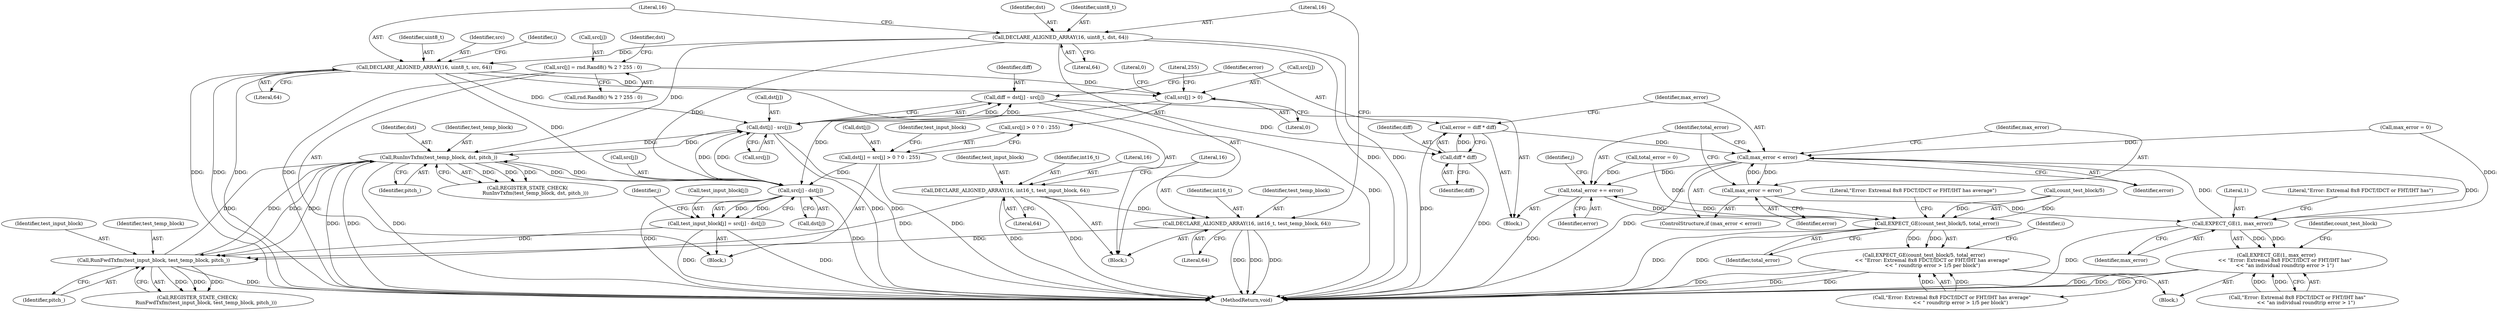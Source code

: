 digraph "1_Android_5a9753fca56f0eeb9f61e342b2fccffc364f9426_84@integer" {
"1000222" [label="(Call,error = diff * diff)"];
"1000224" [label="(Call,diff * diff)"];
"1000212" [label="(Call,diff = dst[j] - src[j])"];
"1000214" [label="(Call,dst[j] - src[j])"];
"1000183" [label="(Call,src[j] - dst[j])"];
"1000130" [label="(Call,DECLARE_ALIGNED_ARRAY(16, uint8_t, src, 64))"];
"1000125" [label="(Call,DECLARE_ALIGNED_ARRAY(16, uint8_t, dst, 64))"];
"1000172" [label="(Call,src[j] > 0)"];
"1000157" [label="(Call,src[j] = rnd.Rand8() % 2 ? 255 : 0)"];
"1000167" [label="(Call,dst[j] = src[j] > 0 ? 0 : 255)"];
"1000196" [label="(Call,RunInvTxfm(test_temp_block, dst, pitch_))"];
"1000191" [label="(Call,RunFwdTxfm(test_input_block, test_temp_block, pitch_))"];
"1000179" [label="(Call,test_input_block[j] = src[j] - dst[j])"];
"1000115" [label="(Call,DECLARE_ALIGNED_ARRAY(16, int16_t, test_input_block, 64))"];
"1000120" [label="(Call,DECLARE_ALIGNED_ARRAY(16, int16_t, test_temp_block, 64))"];
"1000228" [label="(Call,max_error < error)"];
"1000231" [label="(Call,max_error = error)"];
"1000238" [label="(Call,EXPECT_GE(1, max_error))"];
"1000237" [label="(Call,EXPECT_GE(1, max_error)\n           << \"Error: Extremal 8x8 FDCT/IDCT or FHT/IHT has\"\n           << \"an individual roundtrip error > 1\")"];
"1000234" [label="(Call,total_error += error)"];
"1000245" [label="(Call,EXPECT_GE(count_test_block/5, total_error))"];
"1000244" [label="(Call,EXPECT_GE(count_test_block/5, total_error)\n           << \"Error: Extremal 8x8 FDCT/IDCT or FHT/IHT has average\"\n           << \" roundtrip error > 1/5 per block\")"];
"1000108" [label="(Call,total_error = 0)"];
"1000249" [label="(Identifier,total_error)"];
"1000117" [label="(Identifier,int16_t)"];
"1000199" [label="(Identifier,pitch_)"];
"1000235" [label="(Identifier,total_error)"];
"1000197" [label="(Identifier,test_temp_block)"];
"1000120" [label="(Call,DECLARE_ALIGNED_ARRAY(16, int16_t, test_temp_block, 64))"];
"1000180" [label="(Call,test_input_block[j])"];
"1000127" [label="(Identifier,uint8_t)"];
"1000230" [label="(Identifier,error)"];
"1000191" [label="(Call,RunFwdTxfm(test_input_block, test_temp_block, pitch_))"];
"1000176" [label="(Literal,0)"];
"1000187" [label="(Call,dst[j])"];
"1000131" [label="(Literal,16)"];
"1000128" [label="(Identifier,dst)"];
"1000161" [label="(Call,rnd.Rand8() % 2 ? 255 : 0)"];
"1000158" [label="(Call,src[j])"];
"1000218" [label="(Call,src[j])"];
"1000134" [label="(Literal,64)"];
"1000122" [label="(Identifier,int16_t)"];
"1000104" [label="(Call,max_error = 0)"];
"1000116" [label="(Literal,16)"];
"1000226" [label="(Identifier,diff)"];
"1000125" [label="(Call,DECLARE_ALIGNED_ARRAY(16, uint8_t, dst, 64))"];
"1000101" [label="(Block,)"];
"1000179" [label="(Call,test_input_block[j] = src[j] - dst[j])"];
"1000232" [label="(Identifier,max_error)"];
"1000144" [label="(Identifier,i)"];
"1000212" [label="(Call,diff = dst[j] - src[j])"];
"1000253" [label="(MethodReturn,void)"];
"1000236" [label="(Identifier,error)"];
"1000178" [label="(Literal,255)"];
"1000118" [label="(Identifier,test_input_block)"];
"1000173" [label="(Call,src[j])"];
"1000227" [label="(ControlStructure,if (max_error < error))"];
"1000246" [label="(Call,count_test_block/5)"];
"1000238" [label="(Call,EXPECT_GE(1, max_error))"];
"1000224" [label="(Call,diff * diff)"];
"1000231" [label="(Call,max_error = error)"];
"1000222" [label="(Call,error = diff * diff)"];
"1000172" [label="(Call,src[j] > 0)"];
"1000234" [label="(Call,total_error += error)"];
"1000209" [label="(Identifier,j)"];
"1000169" [label="(Identifier,dst)"];
"1000126" [label="(Literal,16)"];
"1000132" [label="(Identifier,uint8_t)"];
"1000130" [label="(Call,DECLARE_ALIGNED_ARRAY(16, uint8_t, src, 64))"];
"1000184" [label="(Call,src[j])"];
"1000244" [label="(Call,EXPECT_GE(count_test_block/5, total_error)\n           << \"Error: Extremal 8x8 FDCT/IDCT or FHT/IHT has average\"\n           << \" roundtrip error > 1/5 per block\")"];
"1000237" [label="(Call,EXPECT_GE(1, max_error)\n           << \"Error: Extremal 8x8 FDCT/IDCT or FHT/IHT has\"\n           << \"an individual roundtrip error > 1\")"];
"1000115" [label="(Call,DECLARE_ALIGNED_ARRAY(16, int16_t, test_input_block, 64))"];
"1000240" [label="(Identifier,max_error)"];
"1000133" [label="(Identifier,src)"];
"1000193" [label="(Identifier,test_temp_block)"];
"1000129" [label="(Literal,64)"];
"1000190" [label="(Call,REGISTER_STATE_CHECK(\n           RunFwdTxfm(test_input_block, test_temp_block, pitch_)))"];
"1000156" [label="(Block,)"];
"1000241" [label="(Call,\"Error: Extremal 8x8 FDCT/IDCT or FHT/IHT has\"\n           << \"an individual roundtrip error > 1\")"];
"1000198" [label="(Identifier,dst)"];
"1000239" [label="(Literal,1)"];
"1000192" [label="(Identifier,test_input_block)"];
"1000183" [label="(Call,src[j] - dst[j])"];
"1000195" [label="(Call,REGISTER_STATE_CHECK(\n          RunInvTxfm(test_temp_block, dst, pitch_)))"];
"1000210" [label="(Block,)"];
"1000214" [label="(Call,dst[j] - src[j])"];
"1000177" [label="(Literal,0)"];
"1000233" [label="(Identifier,error)"];
"1000155" [label="(Identifier,j)"];
"1000171" [label="(Call,src[j] > 0 ? 0 : 255)"];
"1000247" [label="(Identifier,count_test_block)"];
"1000138" [label="(Identifier,i)"];
"1000145" [label="(Block,)"];
"1000223" [label="(Identifier,error)"];
"1000157" [label="(Call,src[j] = rnd.Rand8() % 2 ? 255 : 0)"];
"1000242" [label="(Literal,\"Error: Extremal 8x8 FDCT/IDCT or FHT/IHT has\")"];
"1000167" [label="(Call,dst[j] = src[j] > 0 ? 0 : 255)"];
"1000251" [label="(Literal,\"Error: Extremal 8x8 FDCT/IDCT or FHT/IHT has average\")"];
"1000194" [label="(Identifier,pitch_)"];
"1000196" [label="(Call,RunInvTxfm(test_temp_block, dst, pitch_))"];
"1000225" [label="(Identifier,diff)"];
"1000119" [label="(Literal,64)"];
"1000124" [label="(Literal,64)"];
"1000213" [label="(Identifier,diff)"];
"1000123" [label="(Identifier,test_temp_block)"];
"1000168" [label="(Call,dst[j])"];
"1000228" [label="(Call,max_error < error)"];
"1000181" [label="(Identifier,test_input_block)"];
"1000245" [label="(Call,EXPECT_GE(count_test_block/5, total_error))"];
"1000250" [label="(Call,\"Error: Extremal 8x8 FDCT/IDCT or FHT/IHT has average\"\n           << \" roundtrip error > 1/5 per block\")"];
"1000215" [label="(Call,dst[j])"];
"1000229" [label="(Identifier,max_error)"];
"1000121" [label="(Literal,16)"];
"1000222" -> "1000210"  [label="AST: "];
"1000222" -> "1000224"  [label="CFG: "];
"1000223" -> "1000222"  [label="AST: "];
"1000224" -> "1000222"  [label="AST: "];
"1000229" -> "1000222"  [label="CFG: "];
"1000222" -> "1000253"  [label="DDG: "];
"1000224" -> "1000222"  [label="DDG: "];
"1000222" -> "1000228"  [label="DDG: "];
"1000224" -> "1000226"  [label="CFG: "];
"1000225" -> "1000224"  [label="AST: "];
"1000226" -> "1000224"  [label="AST: "];
"1000224" -> "1000253"  [label="DDG: "];
"1000212" -> "1000224"  [label="DDG: "];
"1000212" -> "1000210"  [label="AST: "];
"1000212" -> "1000214"  [label="CFG: "];
"1000213" -> "1000212"  [label="AST: "];
"1000214" -> "1000212"  [label="AST: "];
"1000223" -> "1000212"  [label="CFG: "];
"1000212" -> "1000253"  [label="DDG: "];
"1000214" -> "1000212"  [label="DDG: "];
"1000214" -> "1000212"  [label="DDG: "];
"1000214" -> "1000218"  [label="CFG: "];
"1000215" -> "1000214"  [label="AST: "];
"1000218" -> "1000214"  [label="AST: "];
"1000214" -> "1000253"  [label="DDG: "];
"1000214" -> "1000253"  [label="DDG: "];
"1000214" -> "1000196"  [label="DDG: "];
"1000183" -> "1000214"  [label="DDG: "];
"1000183" -> "1000214"  [label="DDG: "];
"1000196" -> "1000214"  [label="DDG: "];
"1000130" -> "1000214"  [label="DDG: "];
"1000183" -> "1000179"  [label="AST: "];
"1000183" -> "1000187"  [label="CFG: "];
"1000184" -> "1000183"  [label="AST: "];
"1000187" -> "1000183"  [label="AST: "];
"1000179" -> "1000183"  [label="CFG: "];
"1000183" -> "1000253"  [label="DDG: "];
"1000183" -> "1000253"  [label="DDG: "];
"1000183" -> "1000179"  [label="DDG: "];
"1000183" -> "1000179"  [label="DDG: "];
"1000130" -> "1000183"  [label="DDG: "];
"1000172" -> "1000183"  [label="DDG: "];
"1000167" -> "1000183"  [label="DDG: "];
"1000125" -> "1000183"  [label="DDG: "];
"1000196" -> "1000183"  [label="DDG: "];
"1000183" -> "1000196"  [label="DDG: "];
"1000130" -> "1000101"  [label="AST: "];
"1000130" -> "1000134"  [label="CFG: "];
"1000131" -> "1000130"  [label="AST: "];
"1000132" -> "1000130"  [label="AST: "];
"1000133" -> "1000130"  [label="AST: "];
"1000134" -> "1000130"  [label="AST: "];
"1000138" -> "1000130"  [label="CFG: "];
"1000130" -> "1000253"  [label="DDG: "];
"1000130" -> "1000253"  [label="DDG: "];
"1000130" -> "1000253"  [label="DDG: "];
"1000125" -> "1000130"  [label="DDG: "];
"1000130" -> "1000172"  [label="DDG: "];
"1000125" -> "1000101"  [label="AST: "];
"1000125" -> "1000129"  [label="CFG: "];
"1000126" -> "1000125"  [label="AST: "];
"1000127" -> "1000125"  [label="AST: "];
"1000128" -> "1000125"  [label="AST: "];
"1000129" -> "1000125"  [label="AST: "];
"1000131" -> "1000125"  [label="CFG: "];
"1000125" -> "1000253"  [label="DDG: "];
"1000125" -> "1000253"  [label="DDG: "];
"1000125" -> "1000196"  [label="DDG: "];
"1000172" -> "1000171"  [label="AST: "];
"1000172" -> "1000176"  [label="CFG: "];
"1000173" -> "1000172"  [label="AST: "];
"1000176" -> "1000172"  [label="AST: "];
"1000177" -> "1000172"  [label="CFG: "];
"1000178" -> "1000172"  [label="CFG: "];
"1000157" -> "1000172"  [label="DDG: "];
"1000157" -> "1000156"  [label="AST: "];
"1000157" -> "1000161"  [label="CFG: "];
"1000158" -> "1000157"  [label="AST: "];
"1000161" -> "1000157"  [label="AST: "];
"1000169" -> "1000157"  [label="CFG: "];
"1000157" -> "1000253"  [label="DDG: "];
"1000167" -> "1000156"  [label="AST: "];
"1000167" -> "1000171"  [label="CFG: "];
"1000168" -> "1000167"  [label="AST: "];
"1000171" -> "1000167"  [label="AST: "];
"1000181" -> "1000167"  [label="CFG: "];
"1000167" -> "1000253"  [label="DDG: "];
"1000196" -> "1000195"  [label="AST: "];
"1000196" -> "1000199"  [label="CFG: "];
"1000197" -> "1000196"  [label="AST: "];
"1000198" -> "1000196"  [label="AST: "];
"1000199" -> "1000196"  [label="AST: "];
"1000195" -> "1000196"  [label="CFG: "];
"1000196" -> "1000253"  [label="DDG: "];
"1000196" -> "1000253"  [label="DDG: "];
"1000196" -> "1000253"  [label="DDG: "];
"1000196" -> "1000191"  [label="DDG: "];
"1000196" -> "1000191"  [label="DDG: "];
"1000196" -> "1000195"  [label="DDG: "];
"1000196" -> "1000195"  [label="DDG: "];
"1000196" -> "1000195"  [label="DDG: "];
"1000191" -> "1000196"  [label="DDG: "];
"1000191" -> "1000196"  [label="DDG: "];
"1000191" -> "1000190"  [label="AST: "];
"1000191" -> "1000194"  [label="CFG: "];
"1000192" -> "1000191"  [label="AST: "];
"1000193" -> "1000191"  [label="AST: "];
"1000194" -> "1000191"  [label="AST: "];
"1000190" -> "1000191"  [label="CFG: "];
"1000191" -> "1000253"  [label="DDG: "];
"1000191" -> "1000190"  [label="DDG: "];
"1000191" -> "1000190"  [label="DDG: "];
"1000191" -> "1000190"  [label="DDG: "];
"1000179" -> "1000191"  [label="DDG: "];
"1000115" -> "1000191"  [label="DDG: "];
"1000120" -> "1000191"  [label="DDG: "];
"1000179" -> "1000156"  [label="AST: "];
"1000180" -> "1000179"  [label="AST: "];
"1000155" -> "1000179"  [label="CFG: "];
"1000179" -> "1000253"  [label="DDG: "];
"1000179" -> "1000253"  [label="DDG: "];
"1000115" -> "1000101"  [label="AST: "];
"1000115" -> "1000119"  [label="CFG: "];
"1000116" -> "1000115"  [label="AST: "];
"1000117" -> "1000115"  [label="AST: "];
"1000118" -> "1000115"  [label="AST: "];
"1000119" -> "1000115"  [label="AST: "];
"1000121" -> "1000115"  [label="CFG: "];
"1000115" -> "1000253"  [label="DDG: "];
"1000115" -> "1000253"  [label="DDG: "];
"1000115" -> "1000120"  [label="DDG: "];
"1000120" -> "1000101"  [label="AST: "];
"1000120" -> "1000124"  [label="CFG: "];
"1000121" -> "1000120"  [label="AST: "];
"1000122" -> "1000120"  [label="AST: "];
"1000123" -> "1000120"  [label="AST: "];
"1000124" -> "1000120"  [label="AST: "];
"1000126" -> "1000120"  [label="CFG: "];
"1000120" -> "1000253"  [label="DDG: "];
"1000120" -> "1000253"  [label="DDG: "];
"1000120" -> "1000253"  [label="DDG: "];
"1000228" -> "1000227"  [label="AST: "];
"1000228" -> "1000230"  [label="CFG: "];
"1000229" -> "1000228"  [label="AST: "];
"1000230" -> "1000228"  [label="AST: "];
"1000232" -> "1000228"  [label="CFG: "];
"1000235" -> "1000228"  [label="CFG: "];
"1000228" -> "1000253"  [label="DDG: "];
"1000104" -> "1000228"  [label="DDG: "];
"1000238" -> "1000228"  [label="DDG: "];
"1000231" -> "1000228"  [label="DDG: "];
"1000228" -> "1000231"  [label="DDG: "];
"1000228" -> "1000234"  [label="DDG: "];
"1000228" -> "1000238"  [label="DDG: "];
"1000231" -> "1000227"  [label="AST: "];
"1000231" -> "1000233"  [label="CFG: "];
"1000232" -> "1000231"  [label="AST: "];
"1000233" -> "1000231"  [label="AST: "];
"1000235" -> "1000231"  [label="CFG: "];
"1000231" -> "1000238"  [label="DDG: "];
"1000238" -> "1000237"  [label="AST: "];
"1000238" -> "1000240"  [label="CFG: "];
"1000239" -> "1000238"  [label="AST: "];
"1000240" -> "1000238"  [label="AST: "];
"1000242" -> "1000238"  [label="CFG: "];
"1000238" -> "1000253"  [label="DDG: "];
"1000238" -> "1000237"  [label="DDG: "];
"1000238" -> "1000237"  [label="DDG: "];
"1000104" -> "1000238"  [label="DDG: "];
"1000237" -> "1000145"  [label="AST: "];
"1000237" -> "1000241"  [label="CFG: "];
"1000241" -> "1000237"  [label="AST: "];
"1000247" -> "1000237"  [label="CFG: "];
"1000237" -> "1000253"  [label="DDG: "];
"1000237" -> "1000253"  [label="DDG: "];
"1000237" -> "1000253"  [label="DDG: "];
"1000241" -> "1000237"  [label="DDG: "];
"1000241" -> "1000237"  [label="DDG: "];
"1000234" -> "1000210"  [label="AST: "];
"1000234" -> "1000236"  [label="CFG: "];
"1000235" -> "1000234"  [label="AST: "];
"1000236" -> "1000234"  [label="AST: "];
"1000209" -> "1000234"  [label="CFG: "];
"1000234" -> "1000253"  [label="DDG: "];
"1000108" -> "1000234"  [label="DDG: "];
"1000245" -> "1000234"  [label="DDG: "];
"1000234" -> "1000245"  [label="DDG: "];
"1000245" -> "1000244"  [label="AST: "];
"1000245" -> "1000249"  [label="CFG: "];
"1000246" -> "1000245"  [label="AST: "];
"1000249" -> "1000245"  [label="AST: "];
"1000251" -> "1000245"  [label="CFG: "];
"1000245" -> "1000253"  [label="DDG: "];
"1000245" -> "1000253"  [label="DDG: "];
"1000245" -> "1000244"  [label="DDG: "];
"1000245" -> "1000244"  [label="DDG: "];
"1000246" -> "1000245"  [label="DDG: "];
"1000246" -> "1000245"  [label="DDG: "];
"1000108" -> "1000245"  [label="DDG: "];
"1000244" -> "1000145"  [label="AST: "];
"1000244" -> "1000250"  [label="CFG: "];
"1000250" -> "1000244"  [label="AST: "];
"1000144" -> "1000244"  [label="CFG: "];
"1000244" -> "1000253"  [label="DDG: "];
"1000244" -> "1000253"  [label="DDG: "];
"1000244" -> "1000253"  [label="DDG: "];
"1000250" -> "1000244"  [label="DDG: "];
"1000250" -> "1000244"  [label="DDG: "];
}

